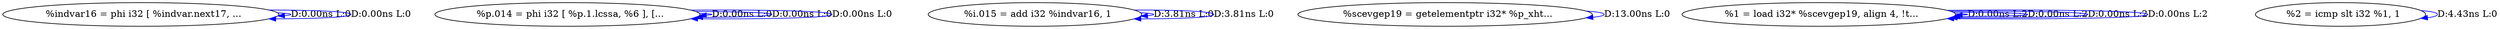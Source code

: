 digraph {
Node0x40f99a0[label="  %indvar16 = phi i32 [ %indvar.next17, ..."];
Node0x40f99a0 -> Node0x40f99a0[label="D:0.00ns L:0",color=blue];
Node0x40f99a0 -> Node0x40f99a0[label="D:0.00ns L:0",color=blue];
Node0x40f9ae0[label="  %p.014 = phi i32 [ %p.1.lcssa, %6 ], [..."];
Node0x40f9ae0 -> Node0x40f9ae0[label="D:0.00ns L:0",color=blue];
Node0x40f9ae0 -> Node0x40f9ae0[label="D:0.00ns L:0",color=blue];
Node0x40f9ae0 -> Node0x40f9ae0[label="D:0.00ns L:0",color=blue];
Node0x40f9c20[label="  %i.015 = add i32 %indvar16, 1"];
Node0x40f9c20 -> Node0x40f9c20[label="D:3.81ns L:0",color=blue];
Node0x40f9c20 -> Node0x40f9c20[label="D:3.81ns L:0",color=blue];
Node0x40fbeb0[label="  %scevgep19 = getelementptr i32* %p_xht..."];
Node0x40fbeb0 -> Node0x40fbeb0[label="D:13.00ns L:0",color=blue];
Node0x40fbff0[label="  %1 = load i32* %scevgep19, align 4, !t..."];
Node0x40fbff0 -> Node0x40fbff0[label="D:0.00ns L:2",color=blue];
Node0x40fbff0 -> Node0x40fbff0[label="D:0.00ns L:2",color=blue];
Node0x40fbff0 -> Node0x40fbff0[label="D:0.00ns L:2",color=blue];
Node0x40fbff0 -> Node0x40fbff0[label="D:0.00ns L:2",color=blue];
Node0x40fc130[label="  %2 = icmp slt i32 %1, 1"];
Node0x40fc130 -> Node0x40fc130[label="D:4.43ns L:0",color=blue];
}
